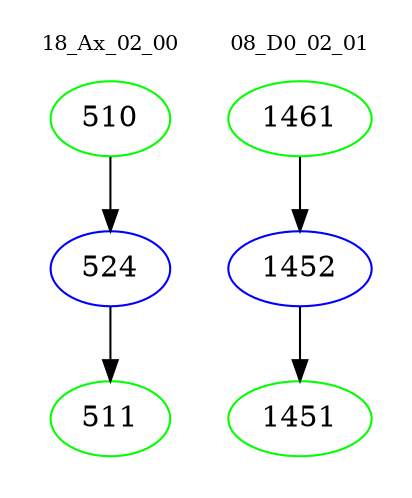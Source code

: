 digraph{
subgraph cluster_0 {
color = white
label = "18_Ax_02_00";
fontsize=10;
T0_510 [label="510", color="green"]
T0_510 -> T0_524 [color="black"]
T0_524 [label="524", color="blue"]
T0_524 -> T0_511 [color="black"]
T0_511 [label="511", color="green"]
}
subgraph cluster_1 {
color = white
label = "08_D0_02_01";
fontsize=10;
T1_1461 [label="1461", color="green"]
T1_1461 -> T1_1452 [color="black"]
T1_1452 [label="1452", color="blue"]
T1_1452 -> T1_1451 [color="black"]
T1_1451 [label="1451", color="green"]
}
}

